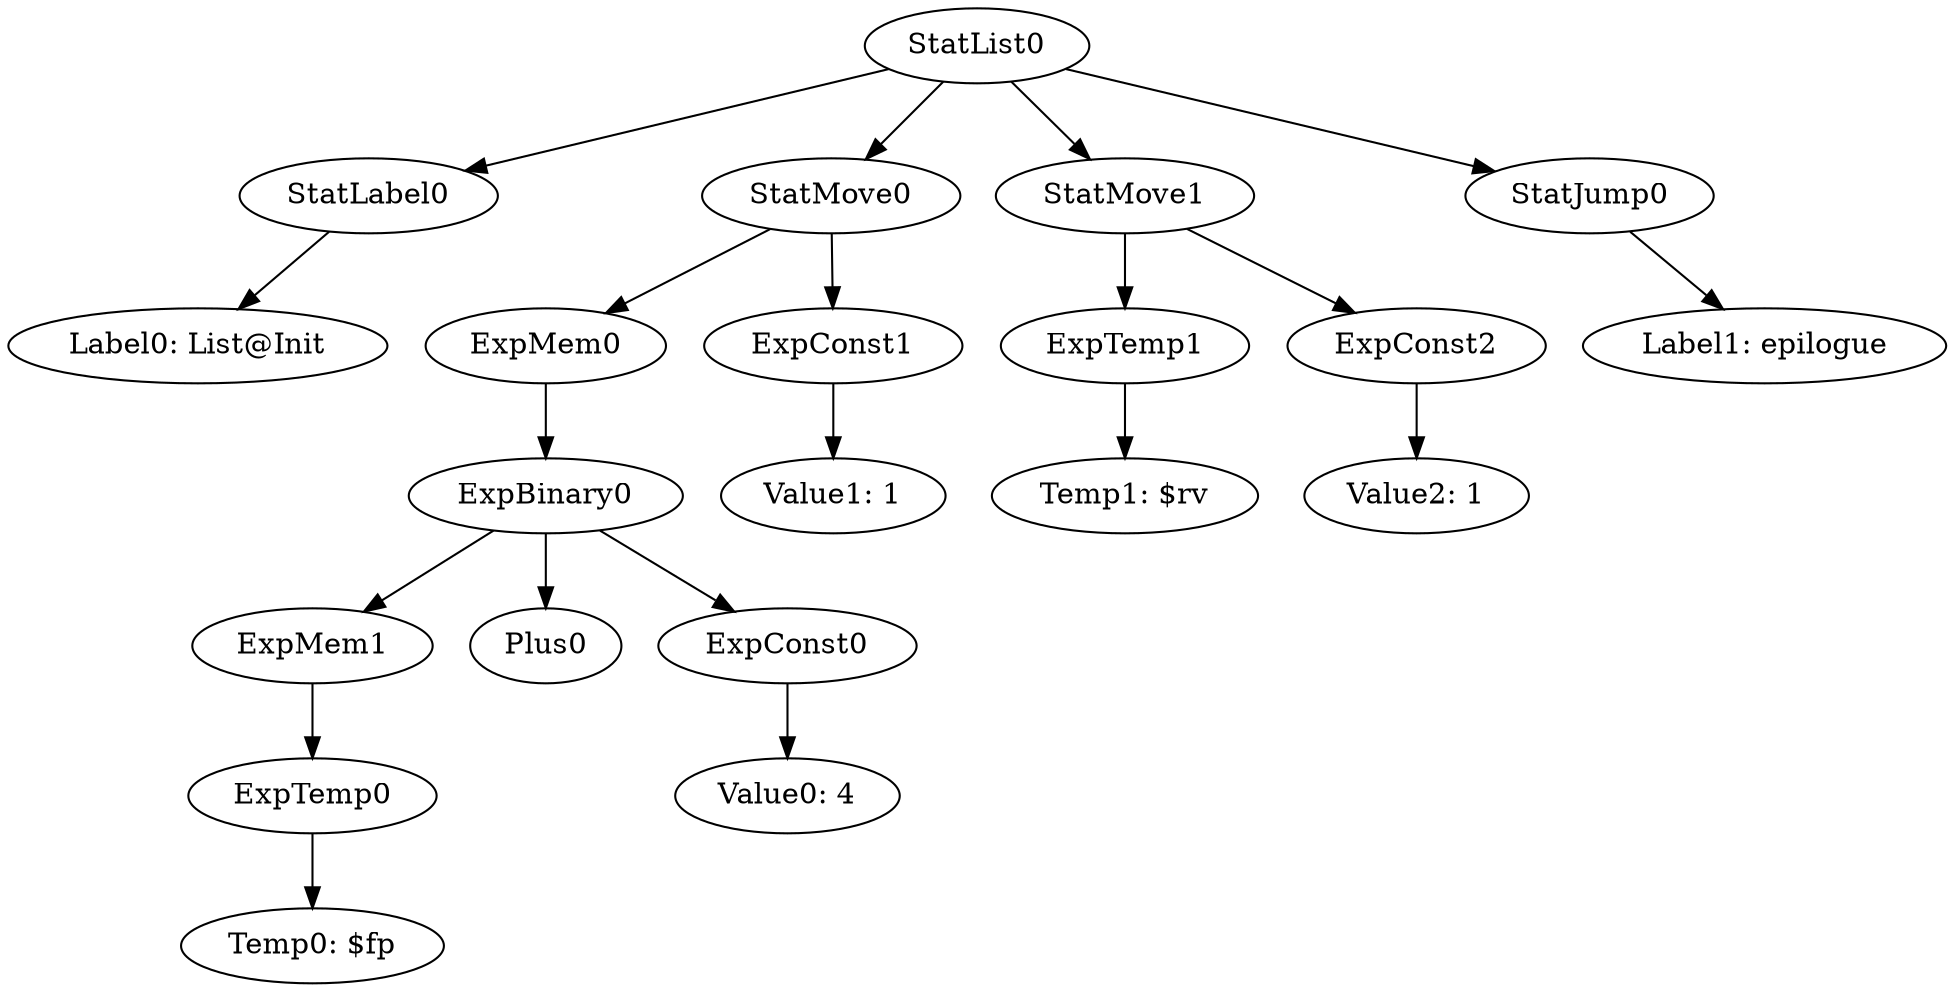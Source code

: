 digraph {
	ordering = out;
	StatJump0 -> "Label1: epilogue";
	ExpConst2 -> "Value2: 1";
	ExpMem0 -> ExpBinary0;
	ExpTemp0 -> "Temp0: $fp";
	StatList0 -> StatLabel0;
	StatList0 -> StatMove0;
	StatList0 -> StatMove1;
	StatList0 -> StatJump0;
	StatLabel0 -> "Label0: List@Init";
	ExpMem1 -> ExpTemp0;
	ExpConst0 -> "Value0: 4";
	ExpBinary0 -> ExpMem1;
	ExpBinary0 -> Plus0;
	ExpBinary0 -> ExpConst0;
	StatMove0 -> ExpMem0;
	StatMove0 -> ExpConst1;
	StatMove1 -> ExpTemp1;
	StatMove1 -> ExpConst2;
	ExpConst1 -> "Value1: 1";
	ExpTemp1 -> "Temp1: $rv";
}

